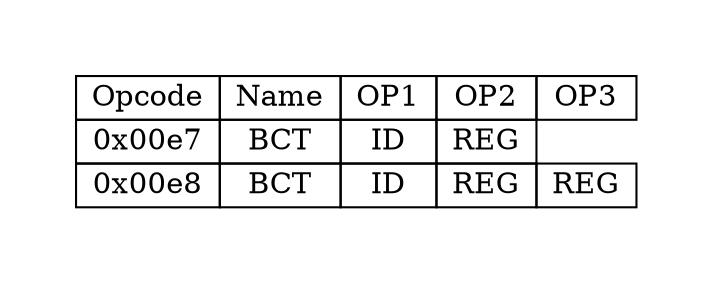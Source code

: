 digraph{
graph [pad="0.5", nodesep="0.5", ranksep="2" ]
node[shape=plain]
Foo [label=<
<table border="0" cellborder="1" cellspacing="0">
<tr><td> Opcode </td> <td> Name </td> <td> OP1 </td><td> OP2 </td><td> OP3 </td> </tr>
<tr><td> 0x00e7 </td><td> BCT </td><td> ID </td><td> REG </td> </tr>
<tr><td> 0x00e8 </td><td> BCT </td><td> ID </td><td> REG </td><td> REG </td> </tr>
</table>>];
}
